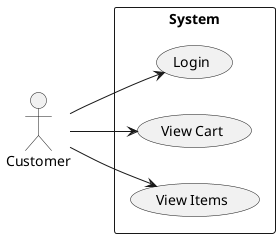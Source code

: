 @startuml customer
left to right direction
actor Customer
rectangle "System" as system {
  (Login)
  (View Cart)
  (View Items)
}
Customer --> (Login)
Customer --> (View Cart)
Customer --> (View Items)
@enduml
